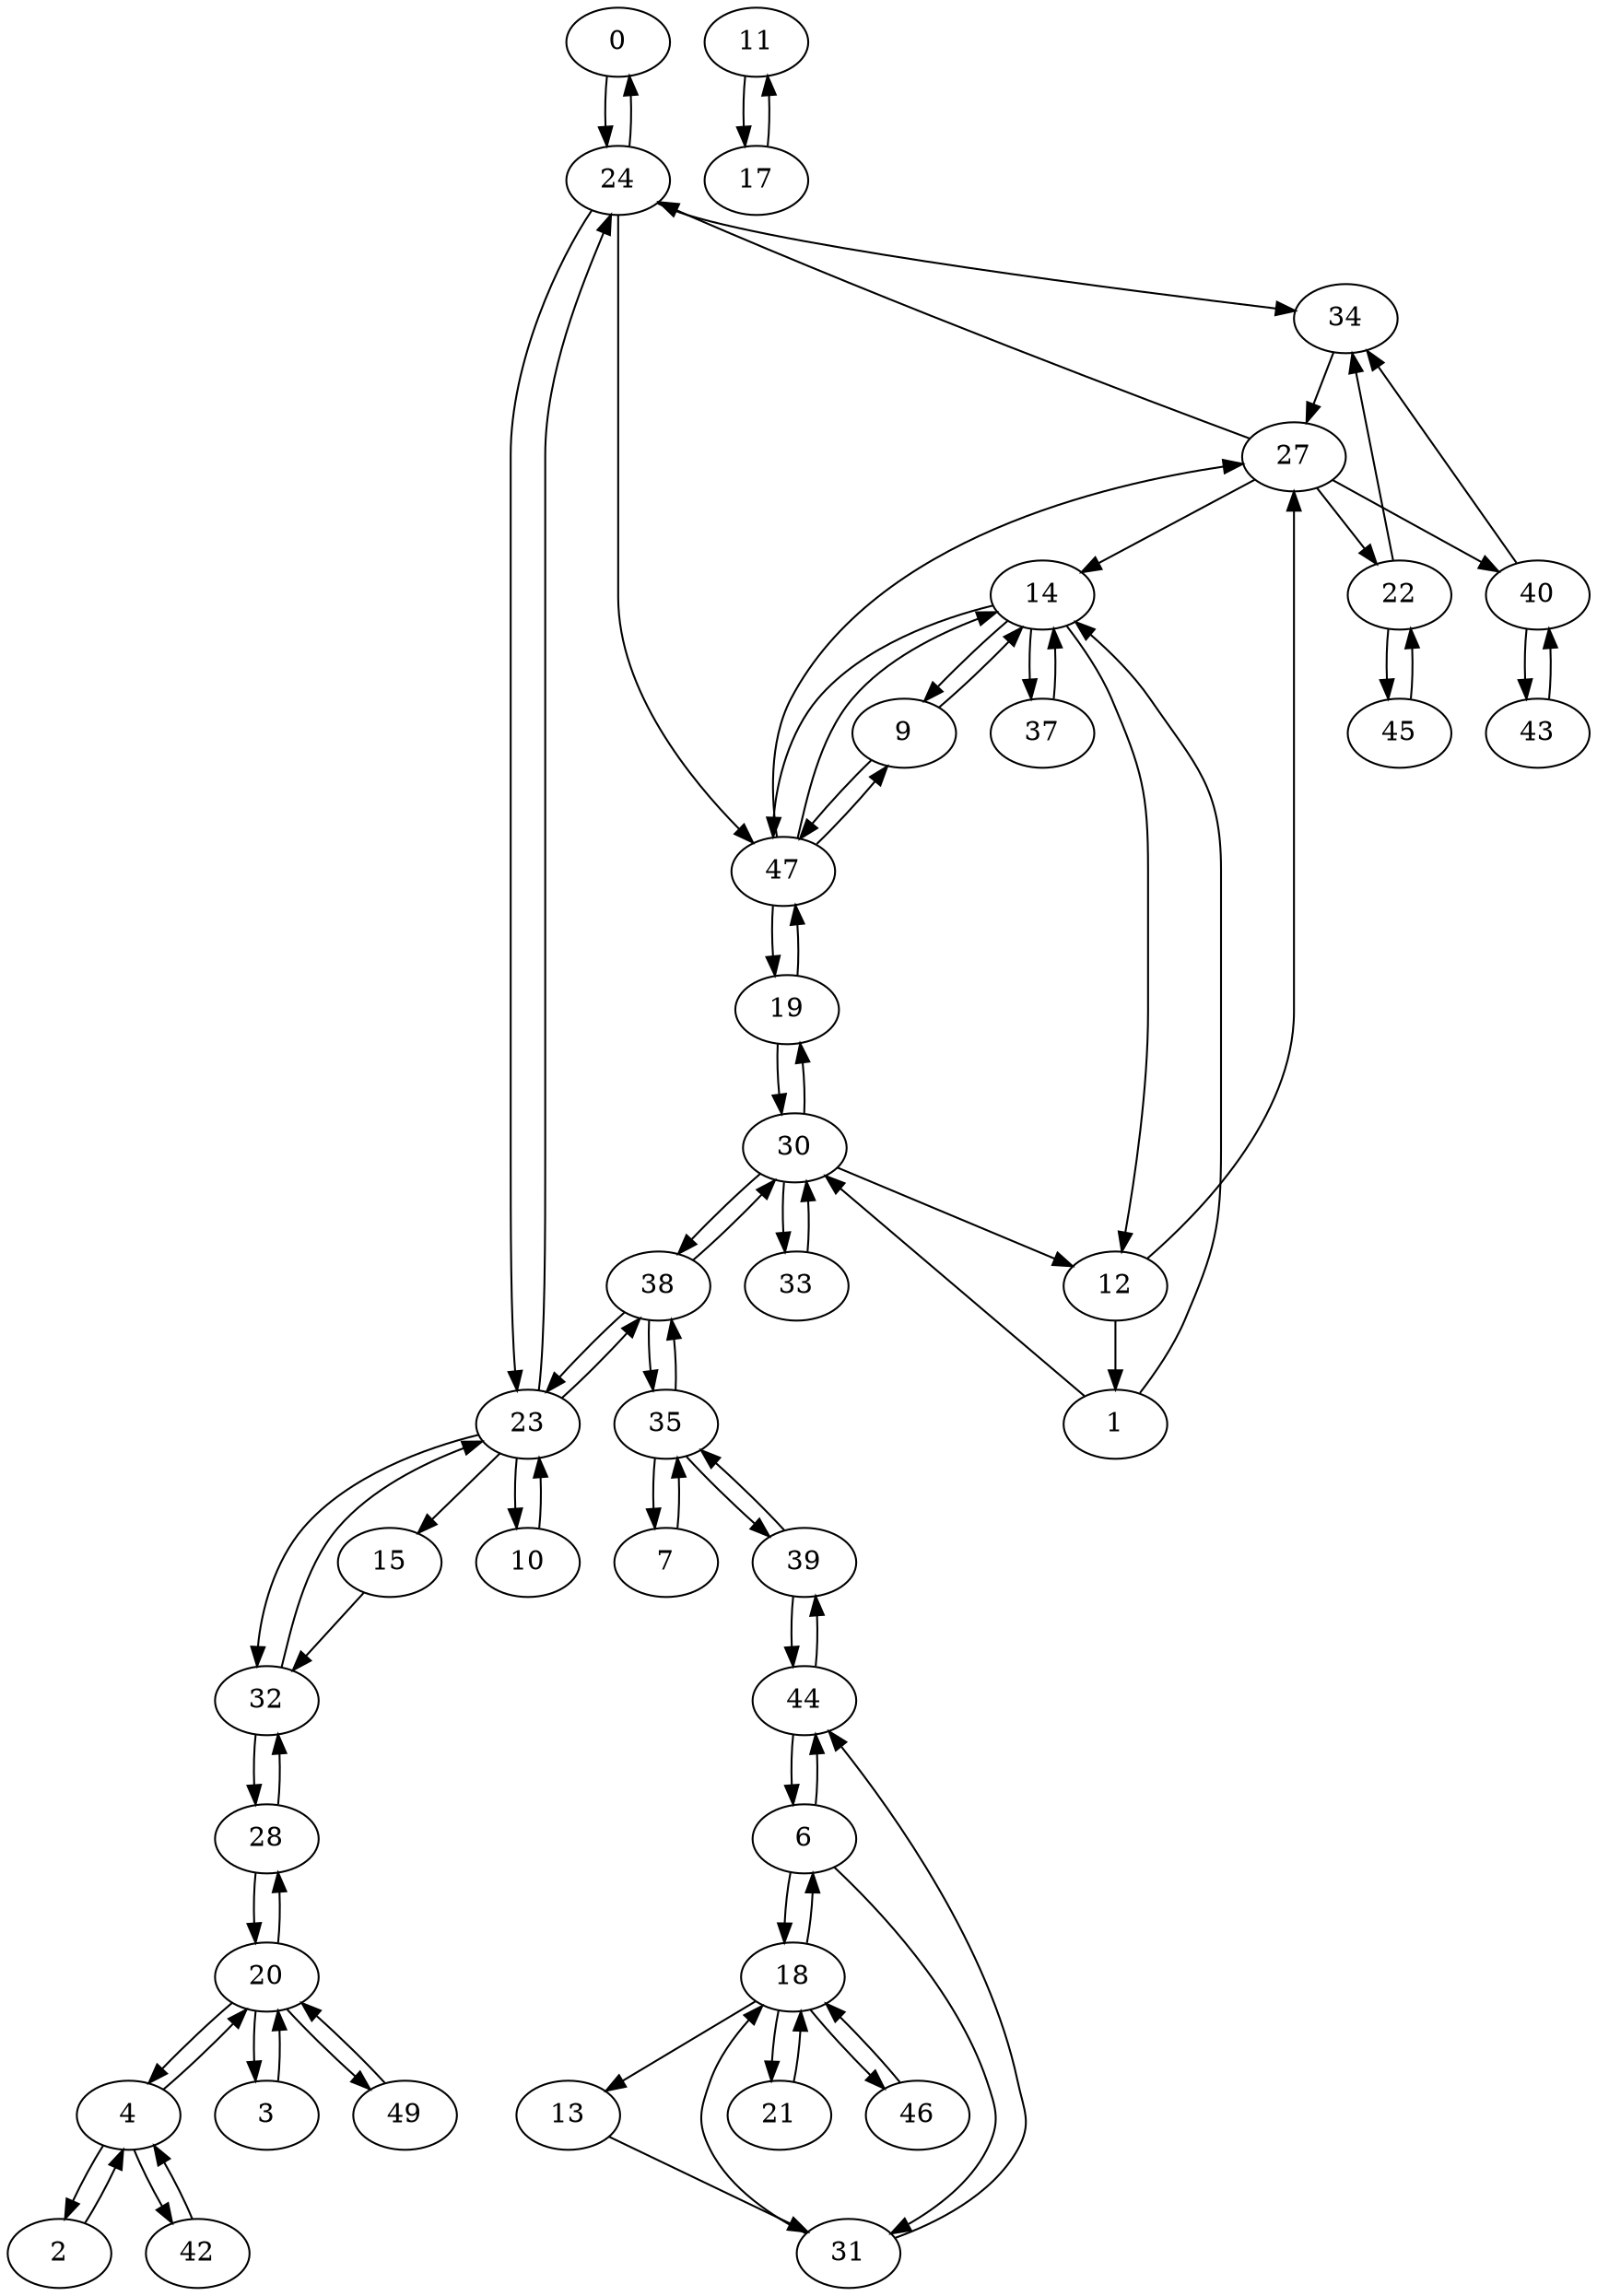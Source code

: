 digraph G {
  0 -> 24;
  1 -> 14;
  1 -> 30;
  2 -> 4;
  3 -> 20;
  4 -> 2;
  4 -> 20;
  4 -> 42;
  6 -> 18;
  6 -> 31;
  6 -> 44;
  7 -> 35;
  9 -> 14;
  9 -> 47;
  10 -> 23;
  11 -> 17;
  12 -> 1;
  12 -> 27;
  13 -> 31;
  14 -> 9;
  14 -> 12;
  14 -> 37;
  14 -> 47;
  15 -> 32;
  17 -> 11;
  18 -> 6;
  18 -> 13;
  18 -> 21;
  18 -> 46;
  19 -> 30;
  19 -> 47;
  20 -> 3;
  20 -> 4;
  20 -> 28;
  20 -> 49;
  21 -> 18;
  22 -> 34;
  22 -> 45;
  23 -> 10;
  23 -> 15;
  23 -> 24;
  23 -> 32;
  23 -> 38;
  24 -> 0;
  24 -> 23;
  24 -> 34;
  24 -> 47;
  27 -> 14;
  27 -> 22;
  27 -> 24;
  27 -> 40;
  28 -> 20;
  28 -> 32;
  30 -> 12;
  30 -> 19;
  30 -> 33;
  30 -> 38;
  31 -> 18;
  31 -> 44;
  32 -> 23;
  32 -> 28;
  33 -> 30;
  34 -> 27;
  35 -> 7;
  35 -> 38;
  35 -> 39;
  37 -> 14;
  38 -> 23;
  38 -> 30;
  38 -> 35;
  39 -> 35;
  39 -> 44;
  40 -> 34;
  40 -> 43;
  42 -> 4;
  43 -> 40;
  44 -> 6;
  44 -> 39;
  45 -> 22;
  46 -> 18;
  47 -> 9;
  47 -> 14;
  47 -> 19;
  47 -> 27;
  49 -> 20;
}